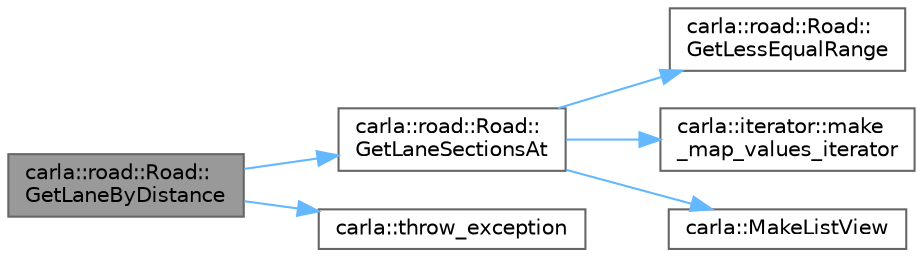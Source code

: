 digraph "carla::road::Road::GetLaneByDistance"
{
 // INTERACTIVE_SVG=YES
 // LATEX_PDF_SIZE
  bgcolor="transparent";
  edge [fontname=Helvetica,fontsize=10,labelfontname=Helvetica,labelfontsize=10];
  node [fontname=Helvetica,fontsize=10,shape=box,height=0.2,width=0.4];
  rankdir="LR";
  Node1 [id="Node000001",label="carla::road::Road::\lGetLaneByDistance",height=0.2,width=0.4,color="gray40", fillcolor="grey60", style="filled", fontcolor="black",tooltip=" "];
  Node1 -> Node2 [id="edge1_Node000001_Node000002",color="steelblue1",style="solid",tooltip=" "];
  Node2 [id="Node000002",label="carla::road::Road::\lGetLaneSectionsAt",height=0.2,width=0.4,color="grey40", fillcolor="white", style="filled",URL="$dd/de6/classcarla_1_1road_1_1Road.html#aa7ef154cb2573a6a01138abd66d38d83",tooltip=" "];
  Node2 -> Node3 [id="edge2_Node000002_Node000003",color="steelblue1",style="solid",tooltip=" "];
  Node3 [id="Node000003",label="carla::road::Road::\lGetLessEqualRange",height=0.2,width=0.4,color="grey40", fillcolor="white", style="filled",URL="$dd/de6/classcarla_1_1road_1_1Road.html#a1ac594dac3f493856ae486ad6f90027b",tooltip=" "];
  Node2 -> Node4 [id="edge3_Node000002_Node000004",color="steelblue1",style="solid",tooltip=" "];
  Node4 [id="Node000004",label="carla::iterator::make\l_map_values_iterator",height=0.2,width=0.4,color="grey40", fillcolor="white", style="filled",URL="$de/d22/namespacecarla_1_1iterator.html#a792a388593ac9596218ebc1ffcbad3de",tooltip="Creates an iterator over non-const references to the values of a map."];
  Node2 -> Node5 [id="edge4_Node000002_Node000005",color="steelblue1",style="solid",tooltip=" "];
  Node5 [id="Node000005",label="carla::MakeListView",height=0.2,width=0.4,color="grey40", fillcolor="white", style="filled",URL="$d9/d36/namespacecarla.html#a2dc539ffbcff452958f707dc7b0db4d6",tooltip=" "];
  Node1 -> Node6 [id="edge5_Node000001_Node000006",color="steelblue1",style="solid",tooltip=" "];
  Node6 [id="Node000006",label="carla::throw_exception",height=0.2,width=0.4,color="grey40", fillcolor="white", style="filled",URL="$d9/d36/namespacecarla.html#a23602ab663165210a7757d6108f6b3cd",tooltip=" "];
}
